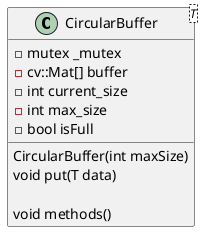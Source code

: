 @startuml
class CircularBuffer<T> {
    - mutex _mutex
    - cv::Mat[] buffer
    - int current_size
    - int max_size
    - bool isFull

    CircularBuffer(int maxSize)
    void put(T data)

  void methods()
}

@enduml
